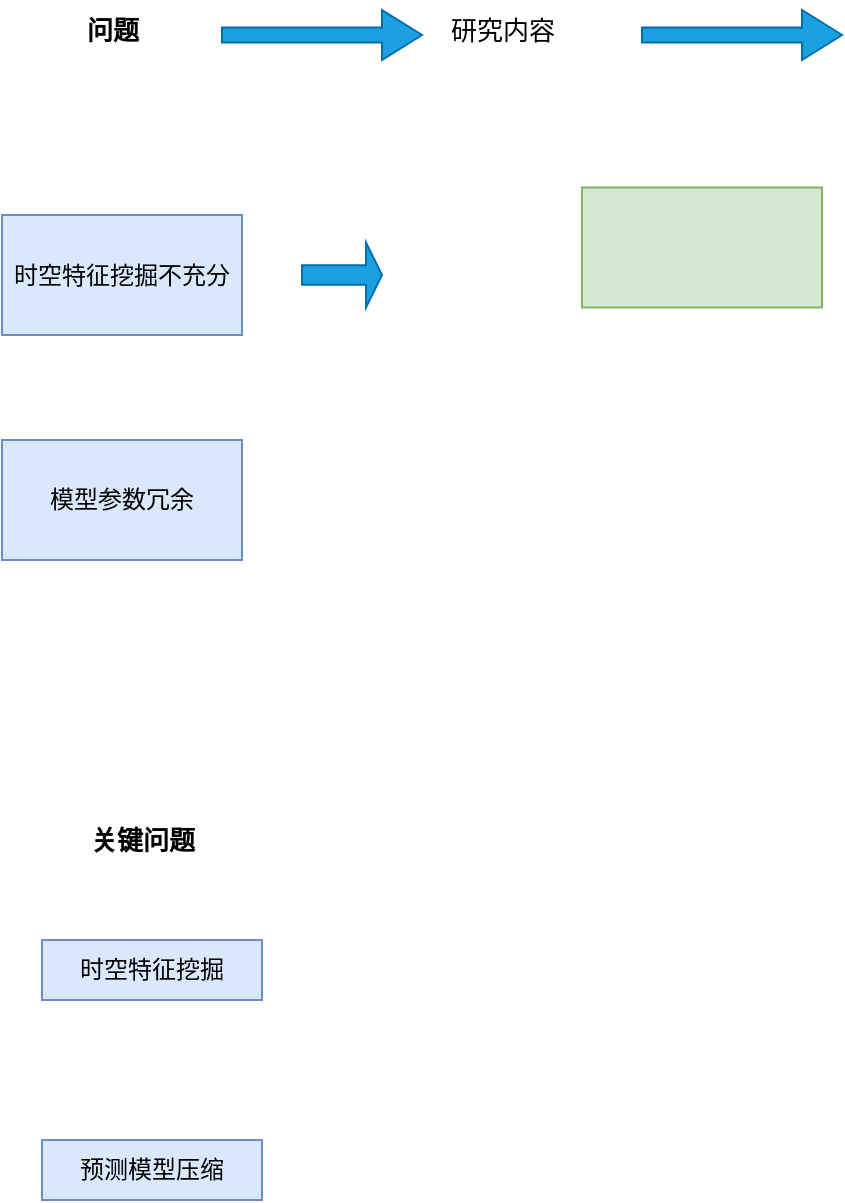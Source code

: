 <mxfile version="20.5.3" type="github">
  <diagram id="NPU_aEP58J2ReD9_5BpP" name="第 1 页">
    <mxGraphModel dx="1375" dy="761" grid="1" gridSize="10" guides="1" tooltips="1" connect="1" arrows="1" fold="1" page="1" pageScale="1" pageWidth="827" pageHeight="1169" math="0" shadow="0">
      <root>
        <mxCell id="0" />
        <mxCell id="1" parent="0" />
        <mxCell id="WZ7j747DOy_lru5aS8Ee-1" value="模型参数冗余" style="rounded=0;whiteSpace=wrap;html=1;fillColor=#dae8fc;strokeColor=#6c8ebf;" vertex="1" parent="1">
          <mxGeometry x="130" y="400" width="120" height="60" as="geometry" />
        </mxCell>
        <mxCell id="WZ7j747DOy_lru5aS8Ee-2" value="&lt;font style=&quot;font-size: 13px;&quot; face=&quot;Lucida Console&quot;&gt;&lt;b&gt;问题&lt;/b&gt;&lt;/font&gt;" style="text;html=1;align=center;verticalAlign=middle;resizable=0;points=[];autosize=1;strokeColor=none;fillColor=none;" vertex="1" parent="1">
          <mxGeometry x="160" y="180" width="50" height="30" as="geometry" />
        </mxCell>
        <mxCell id="WZ7j747DOy_lru5aS8Ee-3" value="时空特征挖掘不充分" style="rounded=0;whiteSpace=wrap;html=1;fillColor=#dae8fc;strokeColor=#6c8ebf;" vertex="1" parent="1">
          <mxGeometry x="130" y="287.5" width="120" height="60" as="geometry" />
        </mxCell>
        <mxCell id="WZ7j747DOy_lru5aS8Ee-6" value="研究内容" style="text;html=1;align=center;verticalAlign=middle;resizable=0;points=[];autosize=1;strokeColor=none;fillColor=none;fontSize=13;fontFamily=Lucida Console;" vertex="1" parent="1">
          <mxGeometry x="340" y="180" width="80" height="30" as="geometry" />
        </mxCell>
        <mxCell id="WZ7j747DOy_lru5aS8Ee-8" value="" style="shape=singleArrow;whiteSpace=wrap;html=1;fontFamily=Lucida Console;fontSize=13;fillColor=#1ba1e2;fontColor=#ffffff;strokeColor=#006EAF;" vertex="1" parent="1">
          <mxGeometry x="240" y="185" width="100" height="25" as="geometry" />
        </mxCell>
        <mxCell id="WZ7j747DOy_lru5aS8Ee-10" value="" style="shape=singleArrow;whiteSpace=wrap;html=1;fontFamily=Lucida Console;fontSize=13;fillColor=#1ba1e2;fontColor=#ffffff;strokeColor=#006EAF;" vertex="1" parent="1">
          <mxGeometry x="450" y="185" width="100" height="25" as="geometry" />
        </mxCell>
        <mxCell id="WZ7j747DOy_lru5aS8Ee-11" value="" style="shape=singleArrow;whiteSpace=wrap;html=1;fontFamily=Lucida Console;fontSize=13;fillColor=#1ba1e2;fontColor=#ffffff;strokeColor=#006EAF;" vertex="1" parent="1">
          <mxGeometry x="280" y="301.25" width="40" height="32.5" as="geometry" />
        </mxCell>
        <mxCell id="WZ7j747DOy_lru5aS8Ee-12" value="" style="rounded=0;whiteSpace=wrap;html=1;fontFamily=Lucida Console;fontSize=13;fillColor=#d5e8d4;strokeColor=#82b366;" vertex="1" parent="1">
          <mxGeometry x="420" y="273.75" width="120" height="60" as="geometry" />
        </mxCell>
        <mxCell id="WZ7j747DOy_lru5aS8Ee-13" value="时空特征挖掘" style="rounded=0;whiteSpace=wrap;html=1;fillColor=#dae8fc;strokeColor=#6c8ebf;" vertex="1" parent="1">
          <mxGeometry x="150" y="650" width="110" height="30" as="geometry" />
        </mxCell>
        <mxCell id="WZ7j747DOy_lru5aS8Ee-14" value="&lt;b&gt;关键问题&lt;/b&gt;" style="text;html=1;align=center;verticalAlign=middle;resizable=0;points=[];autosize=1;strokeColor=none;fillColor=none;fontSize=13;fontFamily=Lucida Console;" vertex="1" parent="1">
          <mxGeometry x="160" y="585" width="80" height="30" as="geometry" />
        </mxCell>
        <mxCell id="WZ7j747DOy_lru5aS8Ee-15" value="预测模型压缩" style="rounded=0;whiteSpace=wrap;html=1;fillColor=#dae8fc;strokeColor=#6c8ebf;" vertex="1" parent="1">
          <mxGeometry x="150" y="750" width="110" height="30" as="geometry" />
        </mxCell>
      </root>
    </mxGraphModel>
  </diagram>
</mxfile>
